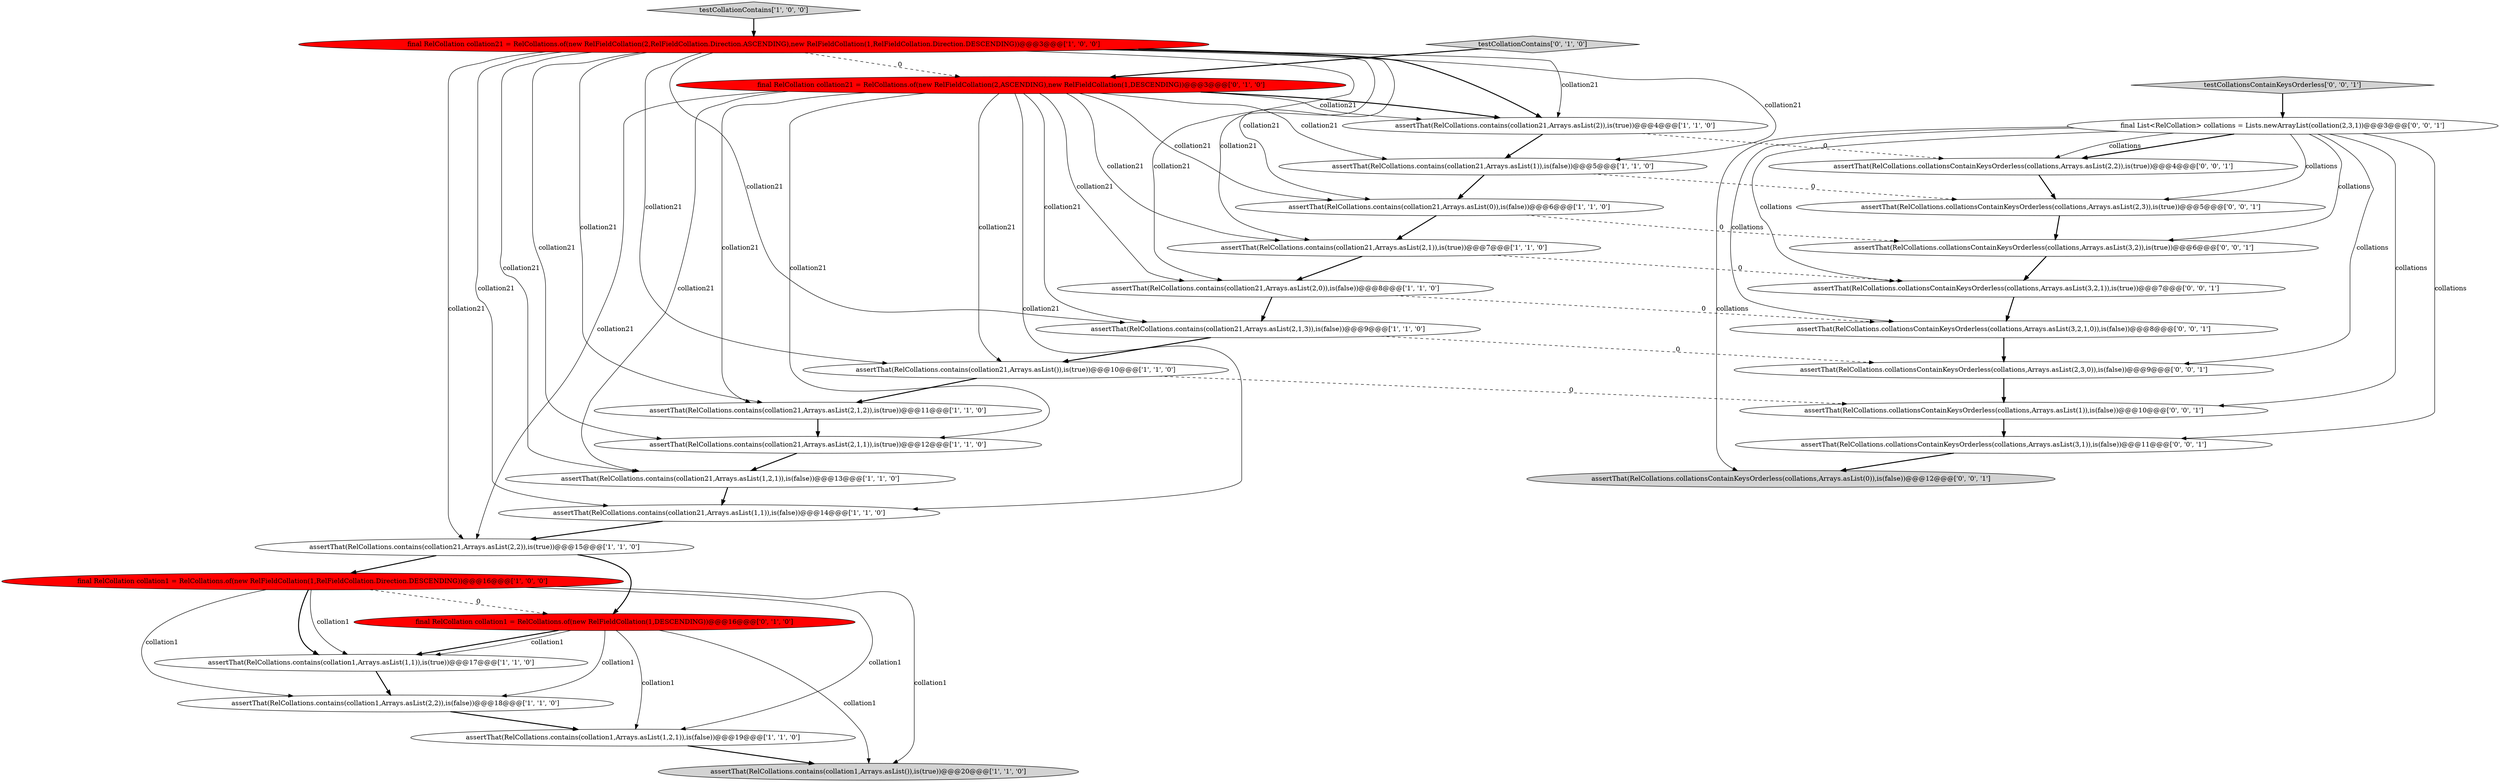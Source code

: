 digraph {
25 [style = filled, label = "assertThat(RelCollations.collationsContainKeysOrderless(collations,Arrays.asList(2,3)),is(true))@@@5@@@['0', '0', '1']", fillcolor = white, shape = ellipse image = "AAA0AAABBB3BBB"];
6 [style = filled, label = "assertThat(RelCollations.contains(collation21,Arrays.asList(1,1)),is(false))@@@14@@@['1', '1', '0']", fillcolor = white, shape = ellipse image = "AAA0AAABBB1BBB"];
7 [style = filled, label = "assertThat(RelCollations.contains(collation21,Arrays.asList(2,1)),is(true))@@@7@@@['1', '1', '0']", fillcolor = white, shape = ellipse image = "AAA0AAABBB1BBB"];
23 [style = filled, label = "assertThat(RelCollations.collationsContainKeysOrderless(collations,Arrays.asList(3,2)),is(true))@@@6@@@['0', '0', '1']", fillcolor = white, shape = ellipse image = "AAA0AAABBB3BBB"];
11 [style = filled, label = "assertThat(RelCollations.contains(collation21,Arrays.asList(2,1,2)),is(true))@@@11@@@['1', '1', '0']", fillcolor = white, shape = ellipse image = "AAA0AAABBB1BBB"];
20 [style = filled, label = "final RelCollation collation21 = RelCollations.of(new RelFieldCollation(2,ASCENDING),new RelFieldCollation(1,DESCENDING))@@@3@@@['0', '1', '0']", fillcolor = red, shape = ellipse image = "AAA1AAABBB2BBB"];
30 [style = filled, label = "assertThat(RelCollations.collationsContainKeysOrderless(collations,Arrays.asList(3,1)),is(false))@@@11@@@['0', '0', '1']", fillcolor = white, shape = ellipse image = "AAA0AAABBB3BBB"];
32 [style = filled, label = "assertThat(RelCollations.collationsContainKeysOrderless(collations,Arrays.asList(0)),is(false))@@@12@@@['0', '0', '1']", fillcolor = lightgray, shape = ellipse image = "AAA0AAABBB3BBB"];
3 [style = filled, label = "assertThat(RelCollations.contains(collation21,Arrays.asList(2)),is(true))@@@4@@@['1', '1', '0']", fillcolor = white, shape = ellipse image = "AAA0AAABBB1BBB"];
15 [style = filled, label = "assertThat(RelCollations.contains(collation21,Arrays.asList(2,1,1)),is(true))@@@12@@@['1', '1', '0']", fillcolor = white, shape = ellipse image = "AAA0AAABBB1BBB"];
0 [style = filled, label = "assertThat(RelCollations.contains(collation1,Arrays.asList()),is(true))@@@20@@@['1', '1', '0']", fillcolor = lightgray, shape = ellipse image = "AAA0AAABBB1BBB"];
9 [style = filled, label = "assertThat(RelCollations.contains(collation21,Arrays.asList(2,0)),is(false))@@@8@@@['1', '1', '0']", fillcolor = white, shape = ellipse image = "AAA0AAABBB1BBB"];
10 [style = filled, label = "assertThat(RelCollations.contains(collation21,Arrays.asList()),is(true))@@@10@@@['1', '1', '0']", fillcolor = white, shape = ellipse image = "AAA0AAABBB1BBB"];
5 [style = filled, label = "final RelCollation collation1 = RelCollations.of(new RelFieldCollation(1,RelFieldCollation.Direction.DESCENDING))@@@16@@@['1', '0', '0']", fillcolor = red, shape = ellipse image = "AAA1AAABBB1BBB"];
4 [style = filled, label = "assertThat(RelCollations.contains(collation21,Arrays.asList(0)),is(false))@@@6@@@['1', '1', '0']", fillcolor = white, shape = ellipse image = "AAA0AAABBB1BBB"];
1 [style = filled, label = "assertThat(RelCollations.contains(collation21,Arrays.asList(2,2)),is(true))@@@15@@@['1', '1', '0']", fillcolor = white, shape = ellipse image = "AAA0AAABBB1BBB"];
26 [style = filled, label = "final List<RelCollation> collations = Lists.newArrayList(collation(2,3,1))@@@3@@@['0', '0', '1']", fillcolor = white, shape = ellipse image = "AAA0AAABBB3BBB"];
17 [style = filled, label = "final RelCollation collation21 = RelCollations.of(new RelFieldCollation(2,RelFieldCollation.Direction.ASCENDING),new RelFieldCollation(1,RelFieldCollation.Direction.DESCENDING))@@@3@@@['1', '0', '0']", fillcolor = red, shape = ellipse image = "AAA1AAABBB1BBB"];
31 [style = filled, label = "assertThat(RelCollations.collationsContainKeysOrderless(collations,Arrays.asList(2,2)),is(true))@@@4@@@['0', '0', '1']", fillcolor = white, shape = ellipse image = "AAA0AAABBB3BBB"];
28 [style = filled, label = "assertThat(RelCollations.collationsContainKeysOrderless(collations,Arrays.asList(2,3,0)),is(false))@@@9@@@['0', '0', '1']", fillcolor = white, shape = ellipse image = "AAA0AAABBB3BBB"];
13 [style = filled, label = "assertThat(RelCollations.contains(collation1,Arrays.asList(1,2,1)),is(false))@@@19@@@['1', '1', '0']", fillcolor = white, shape = ellipse image = "AAA0AAABBB1BBB"];
21 [style = filled, label = "final RelCollation collation1 = RelCollations.of(new RelFieldCollation(1,DESCENDING))@@@16@@@['0', '1', '0']", fillcolor = red, shape = ellipse image = "AAA1AAABBB2BBB"];
12 [style = filled, label = "assertThat(RelCollations.contains(collation21,Arrays.asList(1,2,1)),is(false))@@@13@@@['1', '1', '0']", fillcolor = white, shape = ellipse image = "AAA0AAABBB1BBB"];
18 [style = filled, label = "assertThat(RelCollations.contains(collation1,Arrays.asList(1,1)),is(true))@@@17@@@['1', '1', '0']", fillcolor = white, shape = ellipse image = "AAA0AAABBB1BBB"];
27 [style = filled, label = "assertThat(RelCollations.collationsContainKeysOrderless(collations,Arrays.asList(3,2,1,0)),is(false))@@@8@@@['0', '0', '1']", fillcolor = white, shape = ellipse image = "AAA0AAABBB3BBB"];
14 [style = filled, label = "assertThat(RelCollations.contains(collation21,Arrays.asList(2,1,3)),is(false))@@@9@@@['1', '1', '0']", fillcolor = white, shape = ellipse image = "AAA0AAABBB1BBB"];
2 [style = filled, label = "testCollationContains['1', '0', '0']", fillcolor = lightgray, shape = diamond image = "AAA0AAABBB1BBB"];
8 [style = filled, label = "assertThat(RelCollations.contains(collation21,Arrays.asList(1)),is(false))@@@5@@@['1', '1', '0']", fillcolor = white, shape = ellipse image = "AAA0AAABBB1BBB"];
22 [style = filled, label = "assertThat(RelCollations.collationsContainKeysOrderless(collations,Arrays.asList(3,2,1)),is(true))@@@7@@@['0', '0', '1']", fillcolor = white, shape = ellipse image = "AAA0AAABBB3BBB"];
24 [style = filled, label = "testCollationsContainKeysOrderless['0', '0', '1']", fillcolor = lightgray, shape = diamond image = "AAA0AAABBB3BBB"];
29 [style = filled, label = "assertThat(RelCollations.collationsContainKeysOrderless(collations,Arrays.asList(1)),is(false))@@@10@@@['0', '0', '1']", fillcolor = white, shape = ellipse image = "AAA0AAABBB3BBB"];
19 [style = filled, label = "testCollationContains['0', '1', '0']", fillcolor = lightgray, shape = diamond image = "AAA0AAABBB2BBB"];
16 [style = filled, label = "assertThat(RelCollations.contains(collation1,Arrays.asList(2,2)),is(false))@@@18@@@['1', '1', '0']", fillcolor = white, shape = ellipse image = "AAA0AAABBB1BBB"];
1->5 [style = bold, label=""];
2->17 [style = bold, label=""];
28->29 [style = bold, label=""];
16->13 [style = bold, label=""];
17->4 [style = solid, label="collation21"];
17->3 [style = solid, label="collation21"];
31->25 [style = bold, label=""];
17->14 [style = solid, label="collation21"];
29->30 [style = bold, label=""];
17->9 [style = solid, label="collation21"];
17->1 [style = solid, label="collation21"];
26->27 [style = solid, label="collations"];
25->23 [style = bold, label=""];
3->31 [style = dashed, label="0"];
14->28 [style = dashed, label="0"];
17->15 [style = solid, label="collation21"];
19->20 [style = bold, label=""];
27->28 [style = bold, label=""];
20->4 [style = solid, label="collation21"];
14->10 [style = bold, label=""];
9->27 [style = dashed, label="0"];
20->1 [style = solid, label="collation21"];
30->32 [style = bold, label=""];
20->6 [style = solid, label="collation21"];
17->11 [style = solid, label="collation21"];
5->18 [style = bold, label=""];
20->3 [style = bold, label=""];
10->29 [style = dashed, label="0"];
12->6 [style = bold, label=""];
26->32 [style = solid, label="collations"];
5->0 [style = solid, label="collation1"];
20->8 [style = solid, label="collation21"];
20->12 [style = solid, label="collation21"];
4->7 [style = bold, label=""];
20->7 [style = solid, label="collation21"];
17->8 [style = solid, label="collation21"];
11->15 [style = bold, label=""];
17->12 [style = solid, label="collation21"];
21->13 [style = solid, label="collation1"];
21->18 [style = bold, label=""];
7->9 [style = bold, label=""];
6->1 [style = bold, label=""];
24->26 [style = bold, label=""];
26->31 [style = bold, label=""];
23->22 [style = bold, label=""];
20->9 [style = solid, label="collation21"];
17->20 [style = dashed, label="0"];
17->6 [style = solid, label="collation21"];
22->27 [style = bold, label=""];
26->30 [style = solid, label="collations"];
21->18 [style = solid, label="collation1"];
21->0 [style = solid, label="collation1"];
26->31 [style = solid, label="collations"];
3->8 [style = bold, label=""];
1->21 [style = bold, label=""];
20->15 [style = solid, label="collation21"];
26->23 [style = solid, label="collations"];
20->14 [style = solid, label="collation21"];
17->3 [style = bold, label=""];
20->10 [style = solid, label="collation21"];
9->14 [style = bold, label=""];
5->21 [style = dashed, label="0"];
8->25 [style = dashed, label="0"];
5->13 [style = solid, label="collation1"];
5->18 [style = solid, label="collation1"];
21->16 [style = solid, label="collation1"];
26->28 [style = solid, label="collations"];
15->12 [style = bold, label=""];
17->10 [style = solid, label="collation21"];
20->3 [style = solid, label="collation21"];
26->25 [style = solid, label="collations"];
8->4 [style = bold, label=""];
17->7 [style = solid, label="collation21"];
26->29 [style = solid, label="collations"];
4->23 [style = dashed, label="0"];
20->11 [style = solid, label="collation21"];
7->22 [style = dashed, label="0"];
5->16 [style = solid, label="collation1"];
26->22 [style = solid, label="collations"];
13->0 [style = bold, label=""];
10->11 [style = bold, label=""];
18->16 [style = bold, label=""];
}
